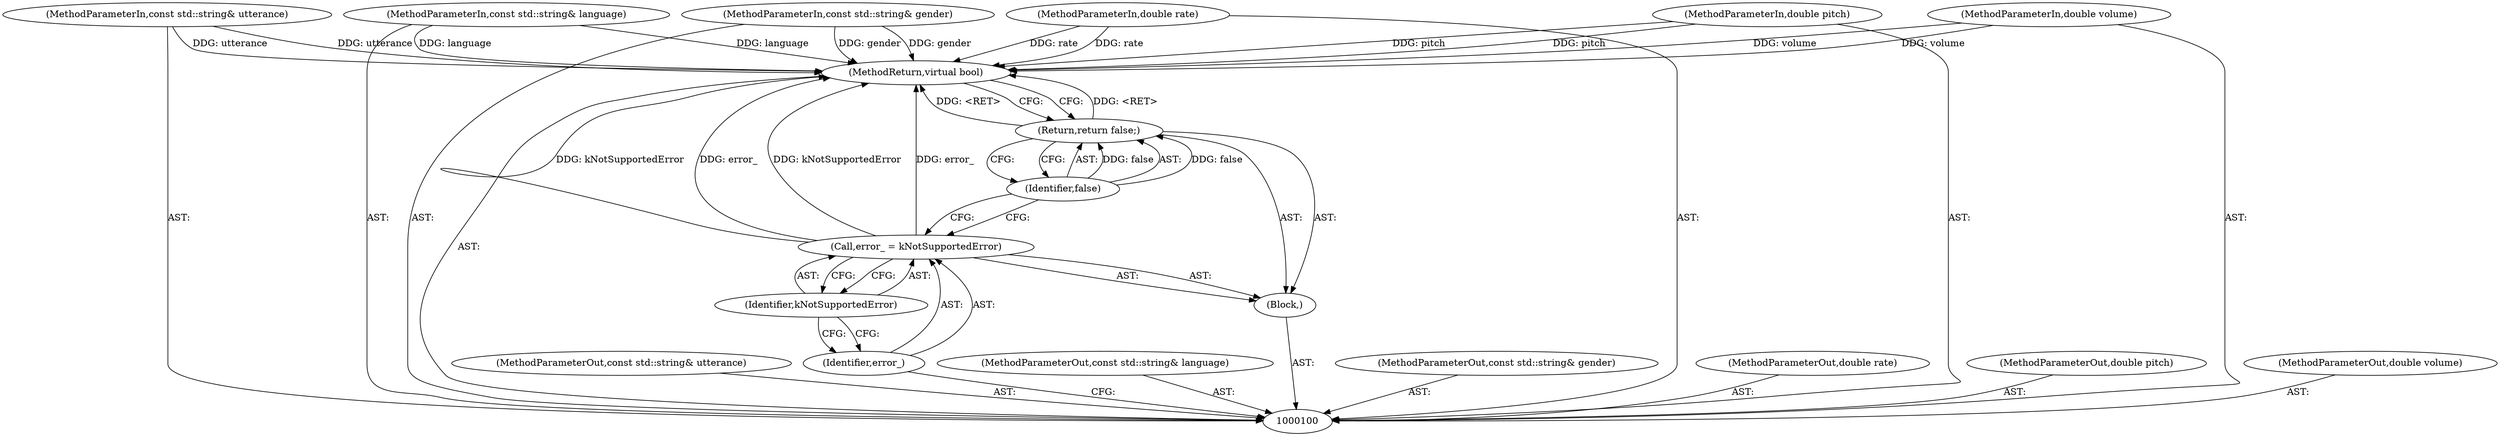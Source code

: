 digraph "1_Chrome_c63f2b7fe4fe2977f858a8e36d5f48db17eff2e7_27" {
"1000113" [label="(MethodReturn,virtual bool)"];
"1000101" [label="(MethodParameterIn,const std::string& utterance)"];
"1000125" [label="(MethodParameterOut,const std::string& utterance)"];
"1000102" [label="(MethodParameterIn,const std::string& language)"];
"1000126" [label="(MethodParameterOut,const std::string& language)"];
"1000103" [label="(MethodParameterIn,const std::string& gender)"];
"1000127" [label="(MethodParameterOut,const std::string& gender)"];
"1000104" [label="(MethodParameterIn,double rate)"];
"1000128" [label="(MethodParameterOut,double rate)"];
"1000105" [label="(MethodParameterIn,double pitch)"];
"1000129" [label="(MethodParameterOut,double pitch)"];
"1000107" [label="(Block,)"];
"1000106" [label="(MethodParameterIn,double volume)"];
"1000130" [label="(MethodParameterOut,double volume)"];
"1000110" [label="(Identifier,kNotSupportedError)"];
"1000108" [label="(Call,error_ = kNotSupportedError)"];
"1000109" [label="(Identifier,error_)"];
"1000112" [label="(Identifier,false)"];
"1000111" [label="(Return,return false;)"];
"1000113" -> "1000100"  [label="AST: "];
"1000113" -> "1000111"  [label="CFG: "];
"1000111" -> "1000113"  [label="DDG: <RET>"];
"1000104" -> "1000113"  [label="DDG: rate"];
"1000105" -> "1000113"  [label="DDG: pitch"];
"1000103" -> "1000113"  [label="DDG: gender"];
"1000102" -> "1000113"  [label="DDG: language"];
"1000101" -> "1000113"  [label="DDG: utterance"];
"1000108" -> "1000113"  [label="DDG: kNotSupportedError"];
"1000108" -> "1000113"  [label="DDG: error_"];
"1000106" -> "1000113"  [label="DDG: volume"];
"1000101" -> "1000100"  [label="AST: "];
"1000101" -> "1000113"  [label="DDG: utterance"];
"1000125" -> "1000100"  [label="AST: "];
"1000102" -> "1000100"  [label="AST: "];
"1000102" -> "1000113"  [label="DDG: language"];
"1000126" -> "1000100"  [label="AST: "];
"1000103" -> "1000100"  [label="AST: "];
"1000103" -> "1000113"  [label="DDG: gender"];
"1000127" -> "1000100"  [label="AST: "];
"1000104" -> "1000100"  [label="AST: "];
"1000104" -> "1000113"  [label="DDG: rate"];
"1000128" -> "1000100"  [label="AST: "];
"1000105" -> "1000100"  [label="AST: "];
"1000105" -> "1000113"  [label="DDG: pitch"];
"1000129" -> "1000100"  [label="AST: "];
"1000107" -> "1000100"  [label="AST: "];
"1000108" -> "1000107"  [label="AST: "];
"1000111" -> "1000107"  [label="AST: "];
"1000106" -> "1000100"  [label="AST: "];
"1000106" -> "1000113"  [label="DDG: volume"];
"1000130" -> "1000100"  [label="AST: "];
"1000110" -> "1000108"  [label="AST: "];
"1000110" -> "1000109"  [label="CFG: "];
"1000108" -> "1000110"  [label="CFG: "];
"1000108" -> "1000107"  [label="AST: "];
"1000108" -> "1000110"  [label="CFG: "];
"1000109" -> "1000108"  [label="AST: "];
"1000110" -> "1000108"  [label="AST: "];
"1000112" -> "1000108"  [label="CFG: "];
"1000108" -> "1000113"  [label="DDG: kNotSupportedError"];
"1000108" -> "1000113"  [label="DDG: error_"];
"1000109" -> "1000108"  [label="AST: "];
"1000109" -> "1000100"  [label="CFG: "];
"1000110" -> "1000109"  [label="CFG: "];
"1000112" -> "1000111"  [label="AST: "];
"1000112" -> "1000108"  [label="CFG: "];
"1000111" -> "1000112"  [label="CFG: "];
"1000112" -> "1000111"  [label="DDG: false"];
"1000111" -> "1000107"  [label="AST: "];
"1000111" -> "1000112"  [label="CFG: "];
"1000112" -> "1000111"  [label="AST: "];
"1000113" -> "1000111"  [label="CFG: "];
"1000111" -> "1000113"  [label="DDG: <RET>"];
"1000112" -> "1000111"  [label="DDG: false"];
}
